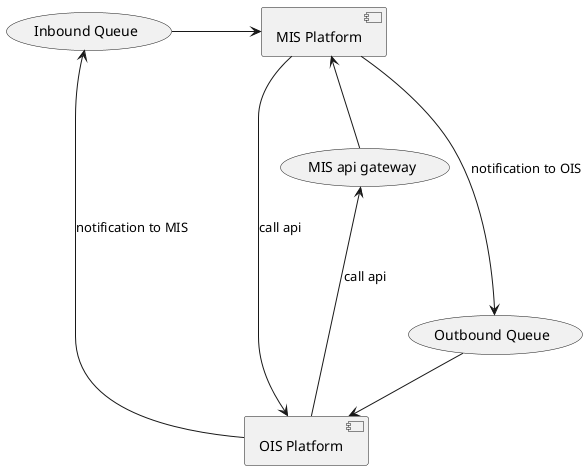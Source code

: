 @startuml
  "OIS Platform"  as [OIS]
  "MIS Platform" as [MIS]
  : MIS api gateway : as (gateway)

  gateway <-- OIS : call api
  MIS <-- gateway

  : Outbound Queue : as (outbound)
  MIS ----> outbound : notification to OIS

  outbound --> OIS

  : Inbound Queue : as (inbound)
  OIS ----> inbound : notification to MIS
  inbound -> MIS

  MIS --> OIS : call api

@enduml
